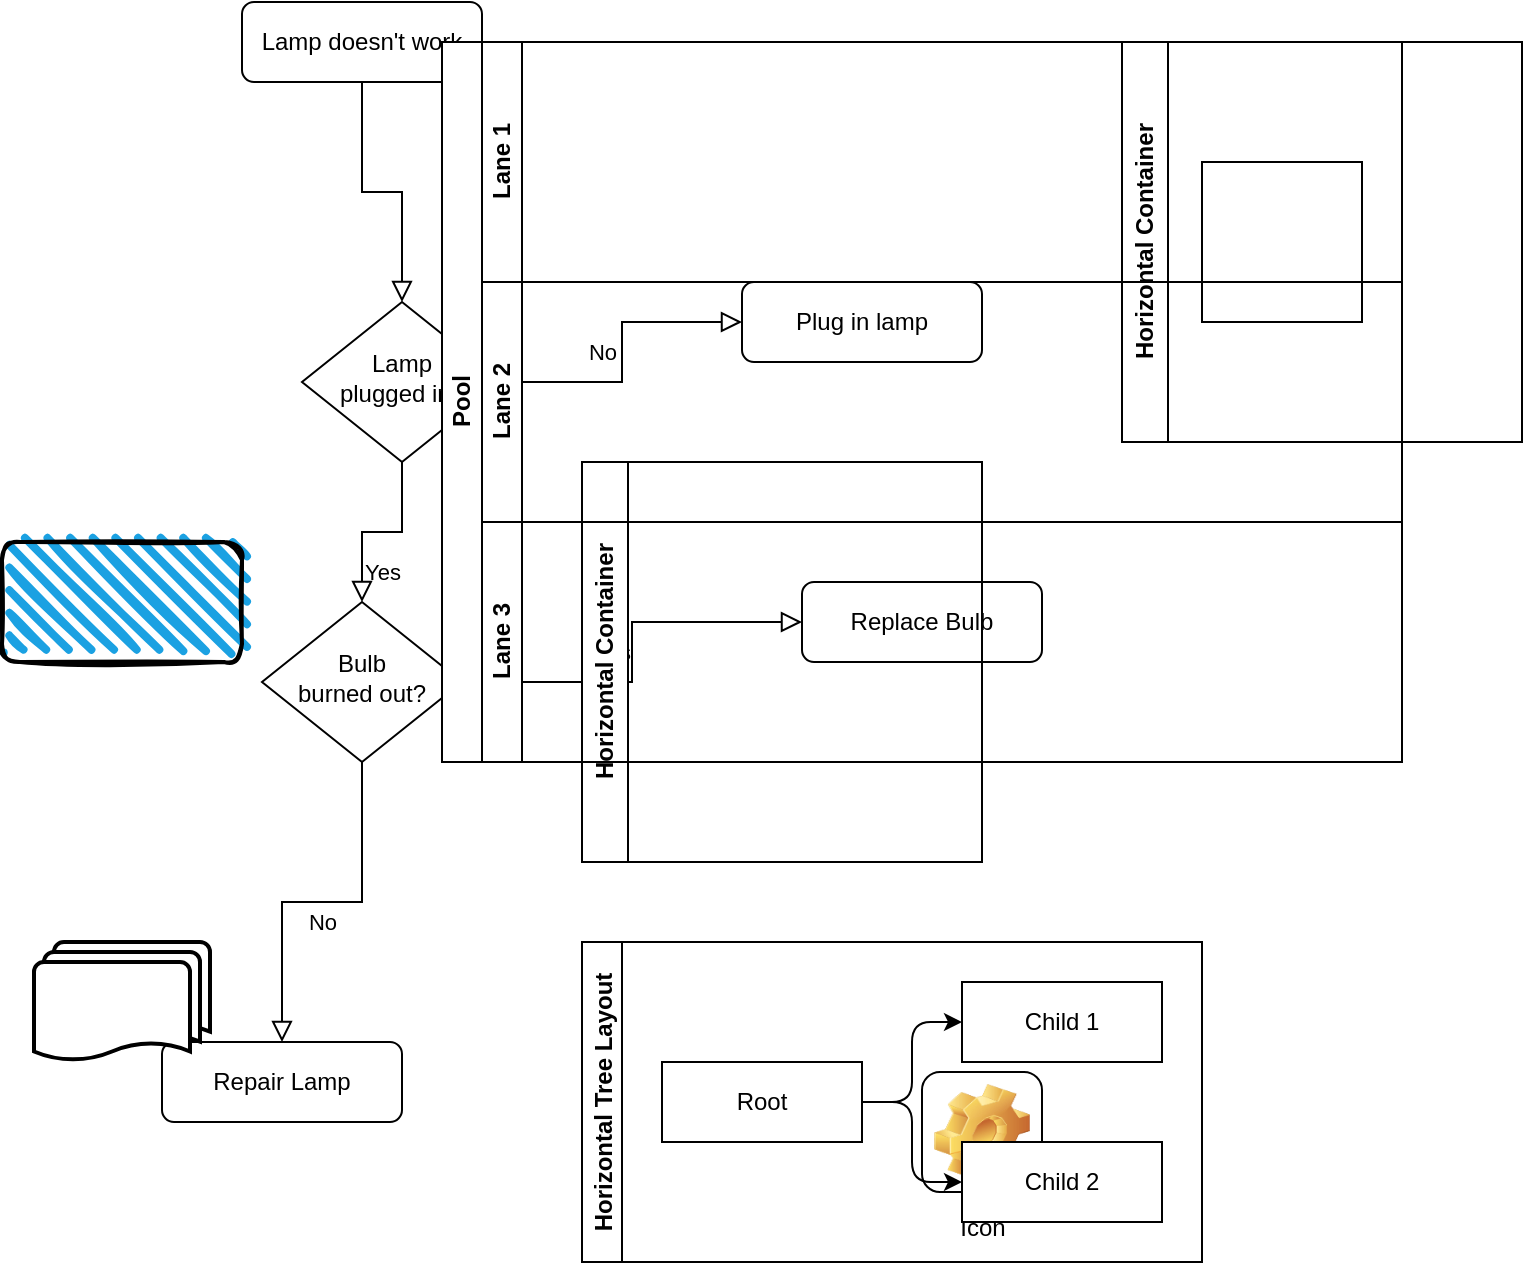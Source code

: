 <mxfile version="22.1.18" type="github">
  <diagram id="C5RBs43oDa-KdzZeNtuy" name="Page-1">
    <mxGraphModel dx="1434" dy="746" grid="1" gridSize="10" guides="1" tooltips="1" connect="1" arrows="1" fold="1" page="1" pageScale="1" pageWidth="827" pageHeight="1169" math="0" shadow="0">
      <root>
        <mxCell id="WIyWlLk6GJQsqaUBKTNV-0" />
        <mxCell id="WIyWlLk6GJQsqaUBKTNV-1" parent="WIyWlLk6GJQsqaUBKTNV-0" />
        <mxCell id="WIyWlLk6GJQsqaUBKTNV-2" value="" style="rounded=0;html=1;jettySize=auto;orthogonalLoop=1;fontSize=11;endArrow=block;endFill=0;endSize=8;strokeWidth=1;shadow=0;labelBackgroundColor=none;edgeStyle=orthogonalEdgeStyle;" parent="WIyWlLk6GJQsqaUBKTNV-1" source="WIyWlLk6GJQsqaUBKTNV-3" target="WIyWlLk6GJQsqaUBKTNV-6" edge="1">
          <mxGeometry relative="1" as="geometry" />
        </mxCell>
        <mxCell id="WIyWlLk6GJQsqaUBKTNV-3" value="Lamp doesn&#39;t work" style="rounded=1;whiteSpace=wrap;html=1;fontSize=12;glass=0;strokeWidth=1;shadow=0;" parent="WIyWlLk6GJQsqaUBKTNV-1" vertex="1">
          <mxGeometry x="140" y="50" width="120" height="40" as="geometry" />
        </mxCell>
        <mxCell id="WIyWlLk6GJQsqaUBKTNV-4" value="Yes" style="rounded=0;html=1;jettySize=auto;orthogonalLoop=1;fontSize=11;endArrow=block;endFill=0;endSize=8;strokeWidth=1;shadow=0;labelBackgroundColor=none;edgeStyle=orthogonalEdgeStyle;" parent="WIyWlLk6GJQsqaUBKTNV-1" source="WIyWlLk6GJQsqaUBKTNV-6" target="WIyWlLk6GJQsqaUBKTNV-10" edge="1">
          <mxGeometry y="20" relative="1" as="geometry">
            <mxPoint as="offset" />
          </mxGeometry>
        </mxCell>
        <mxCell id="WIyWlLk6GJQsqaUBKTNV-5" value="No" style="edgeStyle=orthogonalEdgeStyle;rounded=0;html=1;jettySize=auto;orthogonalLoop=1;fontSize=11;endArrow=block;endFill=0;endSize=8;strokeWidth=1;shadow=0;labelBackgroundColor=none;" parent="WIyWlLk6GJQsqaUBKTNV-1" source="WIyWlLk6GJQsqaUBKTNV-6" target="WIyWlLk6GJQsqaUBKTNV-7" edge="1">
          <mxGeometry y="10" relative="1" as="geometry">
            <mxPoint as="offset" />
          </mxGeometry>
        </mxCell>
        <mxCell id="WIyWlLk6GJQsqaUBKTNV-6" value="Lamp&lt;br&gt;plugged in?" style="rhombus;whiteSpace=wrap;html=1;shadow=0;fontFamily=Helvetica;fontSize=12;align=center;strokeWidth=1;spacing=6;spacingTop=-4;" parent="WIyWlLk6GJQsqaUBKTNV-1" vertex="1">
          <mxGeometry x="170" y="200" width="100" height="80" as="geometry" />
        </mxCell>
        <mxCell id="WIyWlLk6GJQsqaUBKTNV-7" value="Plug in lamp" style="rounded=1;whiteSpace=wrap;html=1;fontSize=12;glass=0;strokeWidth=1;shadow=0;" parent="WIyWlLk6GJQsqaUBKTNV-1" vertex="1">
          <mxGeometry x="390" y="190" width="120" height="40" as="geometry" />
        </mxCell>
        <mxCell id="WIyWlLk6GJQsqaUBKTNV-8" value="No" style="rounded=0;html=1;jettySize=auto;orthogonalLoop=1;fontSize=11;endArrow=block;endFill=0;endSize=8;strokeWidth=1;shadow=0;labelBackgroundColor=none;edgeStyle=orthogonalEdgeStyle;" parent="WIyWlLk6GJQsqaUBKTNV-1" source="WIyWlLk6GJQsqaUBKTNV-10" target="WIyWlLk6GJQsqaUBKTNV-11" edge="1">
          <mxGeometry x="0.333" y="20" relative="1" as="geometry">
            <mxPoint as="offset" />
          </mxGeometry>
        </mxCell>
        <mxCell id="WIyWlLk6GJQsqaUBKTNV-9" value="Yes" style="edgeStyle=orthogonalEdgeStyle;rounded=0;html=1;jettySize=auto;orthogonalLoop=1;fontSize=11;endArrow=block;endFill=0;endSize=8;strokeWidth=1;shadow=0;labelBackgroundColor=none;" parent="WIyWlLk6GJQsqaUBKTNV-1" source="WIyWlLk6GJQsqaUBKTNV-10" target="WIyWlLk6GJQsqaUBKTNV-12" edge="1">
          <mxGeometry y="10" relative="1" as="geometry">
            <mxPoint as="offset" />
          </mxGeometry>
        </mxCell>
        <mxCell id="WIyWlLk6GJQsqaUBKTNV-10" value="Bulb&lt;br&gt;burned out?" style="rhombus;whiteSpace=wrap;html=1;shadow=0;fontFamily=Helvetica;fontSize=12;align=center;strokeWidth=1;spacing=6;spacingTop=-4;" parent="WIyWlLk6GJQsqaUBKTNV-1" vertex="1">
          <mxGeometry x="150" y="350" width="100" height="80" as="geometry" />
        </mxCell>
        <mxCell id="WIyWlLk6GJQsqaUBKTNV-11" value="Repair Lamp" style="rounded=1;whiteSpace=wrap;html=1;fontSize=12;glass=0;strokeWidth=1;shadow=0;" parent="WIyWlLk6GJQsqaUBKTNV-1" vertex="1">
          <mxGeometry x="100" y="570" width="120" height="40" as="geometry" />
        </mxCell>
        <mxCell id="WIyWlLk6GJQsqaUBKTNV-12" value="Replace Bulb" style="rounded=1;whiteSpace=wrap;html=1;fontSize=12;glass=0;strokeWidth=1;shadow=0;" parent="WIyWlLk6GJQsqaUBKTNV-1" vertex="1">
          <mxGeometry x="420" y="340" width="120" height="40" as="geometry" />
        </mxCell>
        <mxCell id="OV5uIPm9uDVZfFNMYB9q-0" value="" style="whiteSpace=wrap;html=1;aspect=fixed;" vertex="1" parent="WIyWlLk6GJQsqaUBKTNV-1">
          <mxGeometry x="620" y="130" width="80" height="80" as="geometry" />
        </mxCell>
        <mxCell id="OV5uIPm9uDVZfFNMYB9q-1" value="Horizontal Container" style="swimlane;horizontal=0;whiteSpace=wrap;html=1;" vertex="1" parent="WIyWlLk6GJQsqaUBKTNV-1">
          <mxGeometry x="580" y="70" width="200" height="200" as="geometry" />
        </mxCell>
        <mxCell id="OV5uIPm9uDVZfFNMYB9q-2" value="Horizontal Container" style="swimlane;horizontal=0;whiteSpace=wrap;html=1;" vertex="1" parent="WIyWlLk6GJQsqaUBKTNV-1">
          <mxGeometry x="310" y="280" width="200" height="200" as="geometry" />
        </mxCell>
        <mxCell id="OV5uIPm9uDVZfFNMYB9q-3" value="" style="rounded=1;whiteSpace=wrap;html=1;strokeWidth=2;fillWeight=4;hachureGap=8;hachureAngle=45;fillColor=#1ba1e2;sketch=1;" vertex="1" parent="WIyWlLk6GJQsqaUBKTNV-1">
          <mxGeometry x="20" y="320" width="120" height="60" as="geometry" />
        </mxCell>
        <mxCell id="OV5uIPm9uDVZfFNMYB9q-4" value="Icon" style="icon;html=1;image=img/clipart/Gear_128x128.png" vertex="1" parent="WIyWlLk6GJQsqaUBKTNV-1">
          <mxGeometry x="480" y="585" width="60" height="60" as="geometry" />
        </mxCell>
        <mxCell id="OV5uIPm9uDVZfFNMYB9q-5" value="Horizontal Tree Layout" style="swimlane;startSize=20;horizontal=0;childLayout=treeLayout;horizontalTree=1;resizable=0;containerType=tree;fontSize=12;" vertex="1" parent="WIyWlLk6GJQsqaUBKTNV-1">
          <mxGeometry x="310" y="520" width="310" height="160" as="geometry" />
        </mxCell>
        <mxCell id="OV5uIPm9uDVZfFNMYB9q-6" value="Root" style="whiteSpace=wrap;html=1;" vertex="1" parent="OV5uIPm9uDVZfFNMYB9q-5">
          <mxGeometry x="40" y="60" width="100" height="40" as="geometry" />
        </mxCell>
        <mxCell id="OV5uIPm9uDVZfFNMYB9q-7" value="Child 1" style="whiteSpace=wrap;html=1;" vertex="1" parent="OV5uIPm9uDVZfFNMYB9q-5">
          <mxGeometry x="190" y="20" width="100" height="40" as="geometry" />
        </mxCell>
        <mxCell id="OV5uIPm9uDVZfFNMYB9q-8" value="" style="edgeStyle=elbowEdgeStyle;elbow=horizontal;html=1;rounded=1;curved=0;sourcePerimeterSpacing=0;targetPerimeterSpacing=0;startSize=6;endSize=6;" edge="1" parent="OV5uIPm9uDVZfFNMYB9q-5" source="OV5uIPm9uDVZfFNMYB9q-6" target="OV5uIPm9uDVZfFNMYB9q-7">
          <mxGeometry relative="1" as="geometry" />
        </mxCell>
        <mxCell id="OV5uIPm9uDVZfFNMYB9q-9" value="Child 2" style="whiteSpace=wrap;html=1;" vertex="1" parent="OV5uIPm9uDVZfFNMYB9q-5">
          <mxGeometry x="190" y="100" width="100" height="40" as="geometry" />
        </mxCell>
        <mxCell id="OV5uIPm9uDVZfFNMYB9q-10" value="" style="edgeStyle=elbowEdgeStyle;elbow=horizontal;html=1;rounded=1;curved=0;sourcePerimeterSpacing=0;targetPerimeterSpacing=0;startSize=6;endSize=6;" edge="1" parent="OV5uIPm9uDVZfFNMYB9q-5" source="OV5uIPm9uDVZfFNMYB9q-6" target="OV5uIPm9uDVZfFNMYB9q-9">
          <mxGeometry relative="1" as="geometry" />
        </mxCell>
        <mxCell id="OV5uIPm9uDVZfFNMYB9q-11" value="Pool" style="swimlane;childLayout=stackLayout;resizeParent=1;resizeParentMax=0;horizontal=0;startSize=20;horizontalStack=0;html=1;" vertex="1" parent="WIyWlLk6GJQsqaUBKTNV-1">
          <mxGeometry x="240" y="70" width="480" height="360" as="geometry" />
        </mxCell>
        <mxCell id="OV5uIPm9uDVZfFNMYB9q-12" value="Lane 1" style="swimlane;startSize=20;horizontal=0;html=1;" vertex="1" parent="OV5uIPm9uDVZfFNMYB9q-11">
          <mxGeometry x="20" width="460" height="120" as="geometry" />
        </mxCell>
        <mxCell id="OV5uIPm9uDVZfFNMYB9q-13" value="Lane 2" style="swimlane;startSize=20;horizontal=0;html=1;" vertex="1" parent="OV5uIPm9uDVZfFNMYB9q-11">
          <mxGeometry x="20" y="120" width="460" height="120" as="geometry" />
        </mxCell>
        <mxCell id="OV5uIPm9uDVZfFNMYB9q-14" value="Lane 3" style="swimlane;startSize=20;horizontal=0;html=1;" vertex="1" parent="OV5uIPm9uDVZfFNMYB9q-11">
          <mxGeometry x="20" y="240" width="460" height="120" as="geometry" />
        </mxCell>
        <mxCell id="OV5uIPm9uDVZfFNMYB9q-15" value="" style="strokeWidth=2;html=1;shape=mxgraph.flowchart.multi-document;whiteSpace=wrap;" vertex="1" parent="WIyWlLk6GJQsqaUBKTNV-1">
          <mxGeometry x="36" y="520" width="88" height="60" as="geometry" />
        </mxCell>
      </root>
    </mxGraphModel>
  </diagram>
</mxfile>
